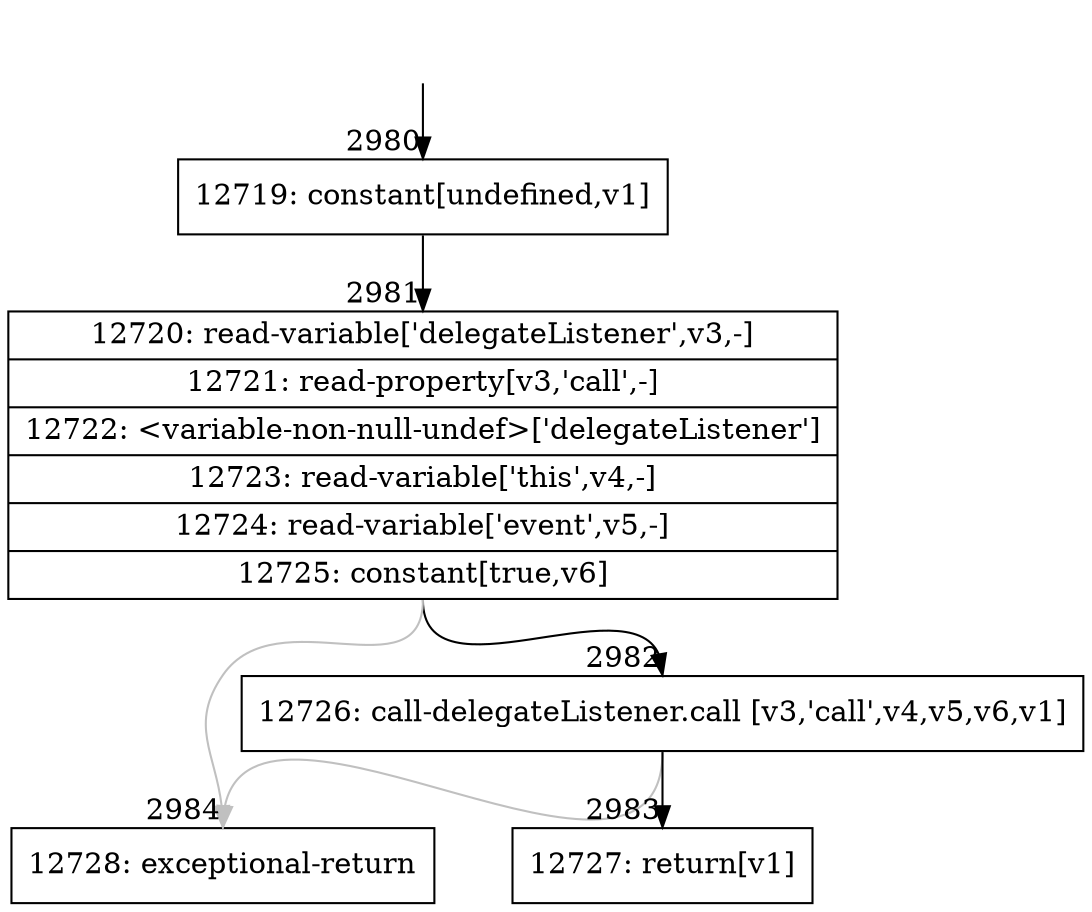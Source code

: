 digraph {
rankdir="TD"
BB_entry124[shape=none,label=""];
BB_entry124 -> BB2980 [tailport=s, headport=n, headlabel="    2980"]
BB2980 [shape=record label="{12719: constant[undefined,v1]}" ] 
BB2980 -> BB2981 [tailport=s, headport=n, headlabel="      2981"]
BB2981 [shape=record label="{12720: read-variable['delegateListener',v3,-]|12721: read-property[v3,'call',-]|12722: \<variable-non-null-undef\>['delegateListener']|12723: read-variable['this',v4,-]|12724: read-variable['event',v5,-]|12725: constant[true,v6]}" ] 
BB2981 -> BB2982 [tailport=s, headport=n, headlabel="      2982"]
BB2981 -> BB2984 [tailport=s, headport=n, color=gray, headlabel="      2984"]
BB2982 [shape=record label="{12726: call-delegateListener.call [v3,'call',v4,v5,v6,v1]}" ] 
BB2982 -> BB2983 [tailport=s, headport=n, headlabel="      2983"]
BB2982 -> BB2984 [tailport=s, headport=n, color=gray]
BB2983 [shape=record label="{12727: return[v1]}" ] 
BB2984 [shape=record label="{12728: exceptional-return}" ] 
//#$~ 3757
}
